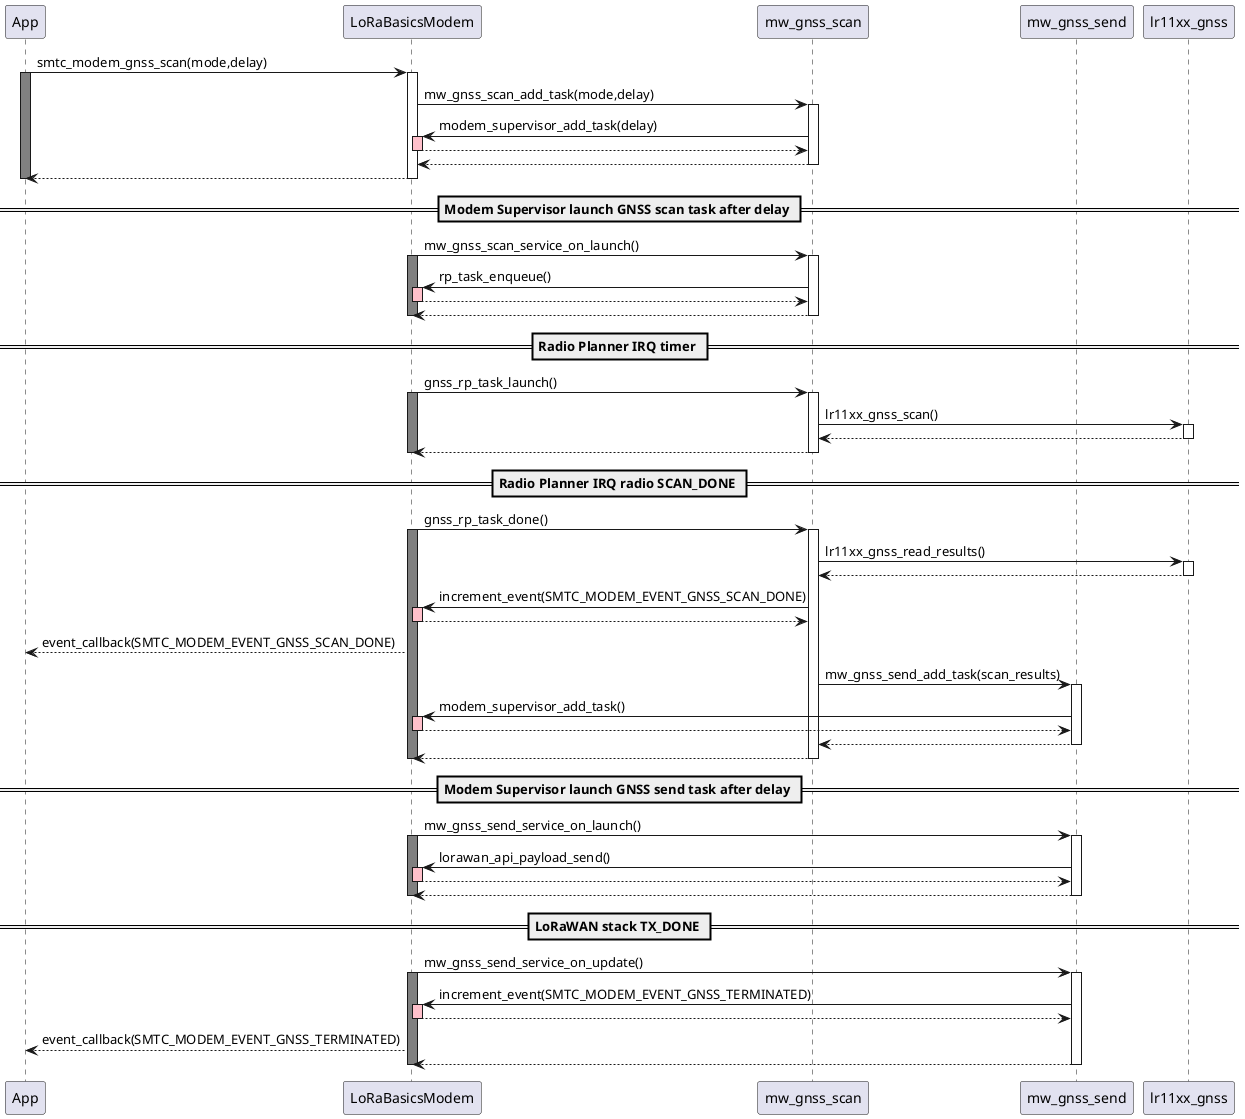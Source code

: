 @startuml

participant App
participant LoRaBasicsModem
participant mw_gnss_scan
participant mw_gnss_send
participant lr11xx_gnss

App -> LoRaBasicsModem ++ : smtc_modem_gnss_scan(mode,delay)
Activate App #grey
LoRaBasicsModem -> mw_gnss_scan ++ : mw_gnss_scan_add_task(mode,delay)
mw_gnss_scan -> LoRaBasicsModem ++ #pink : modem_supervisor_add_task(delay)
return
return
return
Deactivate App

== Modem Supervisor launch GNSS scan task after delay ==

LoRaBasicsModem -> mw_gnss_scan ++ : mw_gnss_scan_service_on_launch()
Activate LoRaBasicsModem #grey
mw_gnss_scan -> LoRaBasicsModem ++ #pink : rp_task_enqueue()
return
return
Deactivate LoRaBasicsModem

== Radio Planner IRQ timer ==

LoRaBasicsModem -> mw_gnss_scan ++ : gnss_rp_task_launch()
Activate LoRaBasicsModem #grey
mw_gnss_scan -> lr11xx_gnss ++ : lr11xx_gnss_scan()
return
return
Deactivate LoRaBasicsModem

== Radio Planner IRQ radio SCAN_DONE ==

LoRaBasicsModem -> mw_gnss_scan ++ : gnss_rp_task_done()
Activate LoRaBasicsModem #grey
mw_gnss_scan -> lr11xx_gnss ++ : lr11xx_gnss_read_results()
return
mw_gnss_scan -> LoRaBasicsModem ++ #pink : increment_event(SMTC_MODEM_EVENT_GNSS_SCAN_DONE)
return
LoRaBasicsModem --> App: event_callback(SMTC_MODEM_EVENT_GNSS_SCAN_DONE)
mw_gnss_scan -> mw_gnss_send ++ : mw_gnss_send_add_task(scan_results)
mw_gnss_send -> LoRaBasicsModem ++ #pink : modem_supervisor_add_task()
return
return
return
Deactivate LoRaBasicsModem

== Modem Supervisor launch GNSS send task after delay ==

LoRaBasicsModem -> mw_gnss_send ++ : mw_gnss_send_service_on_launch()
Activate LoRaBasicsModem #grey
mw_gnss_send -> LoRaBasicsModem ++ #pink : lorawan_api_payload_send()
return
return
Deactivate LoRaBasicsModem

== LoRaWAN stack TX_DONE ==

LoRaBasicsModem -> mw_gnss_send ++ : mw_gnss_send_service_on_update()
Activate LoRaBasicsModem #grey
mw_gnss_send -> LoRaBasicsModem ++ #pink : increment_event(SMTC_MODEM_EVENT_GNSS_TERMINATED)
return
LoRaBasicsModem --> App: event_callback(SMTC_MODEM_EVENT_GNSS_TERMINATED)
return
Deactivate LoRaBasicsModem


@enduml

